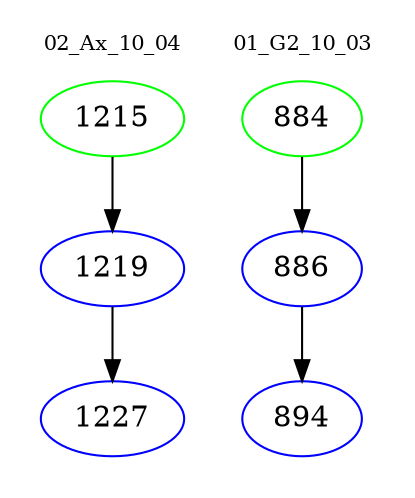 digraph{
subgraph cluster_0 {
color = white
label = "02_Ax_10_04";
fontsize=10;
T0_1215 [label="1215", color="green"]
T0_1215 -> T0_1219 [color="black"]
T0_1219 [label="1219", color="blue"]
T0_1219 -> T0_1227 [color="black"]
T0_1227 [label="1227", color="blue"]
}
subgraph cluster_1 {
color = white
label = "01_G2_10_03";
fontsize=10;
T1_884 [label="884", color="green"]
T1_884 -> T1_886 [color="black"]
T1_886 [label="886", color="blue"]
T1_886 -> T1_894 [color="black"]
T1_894 [label="894", color="blue"]
}
}
